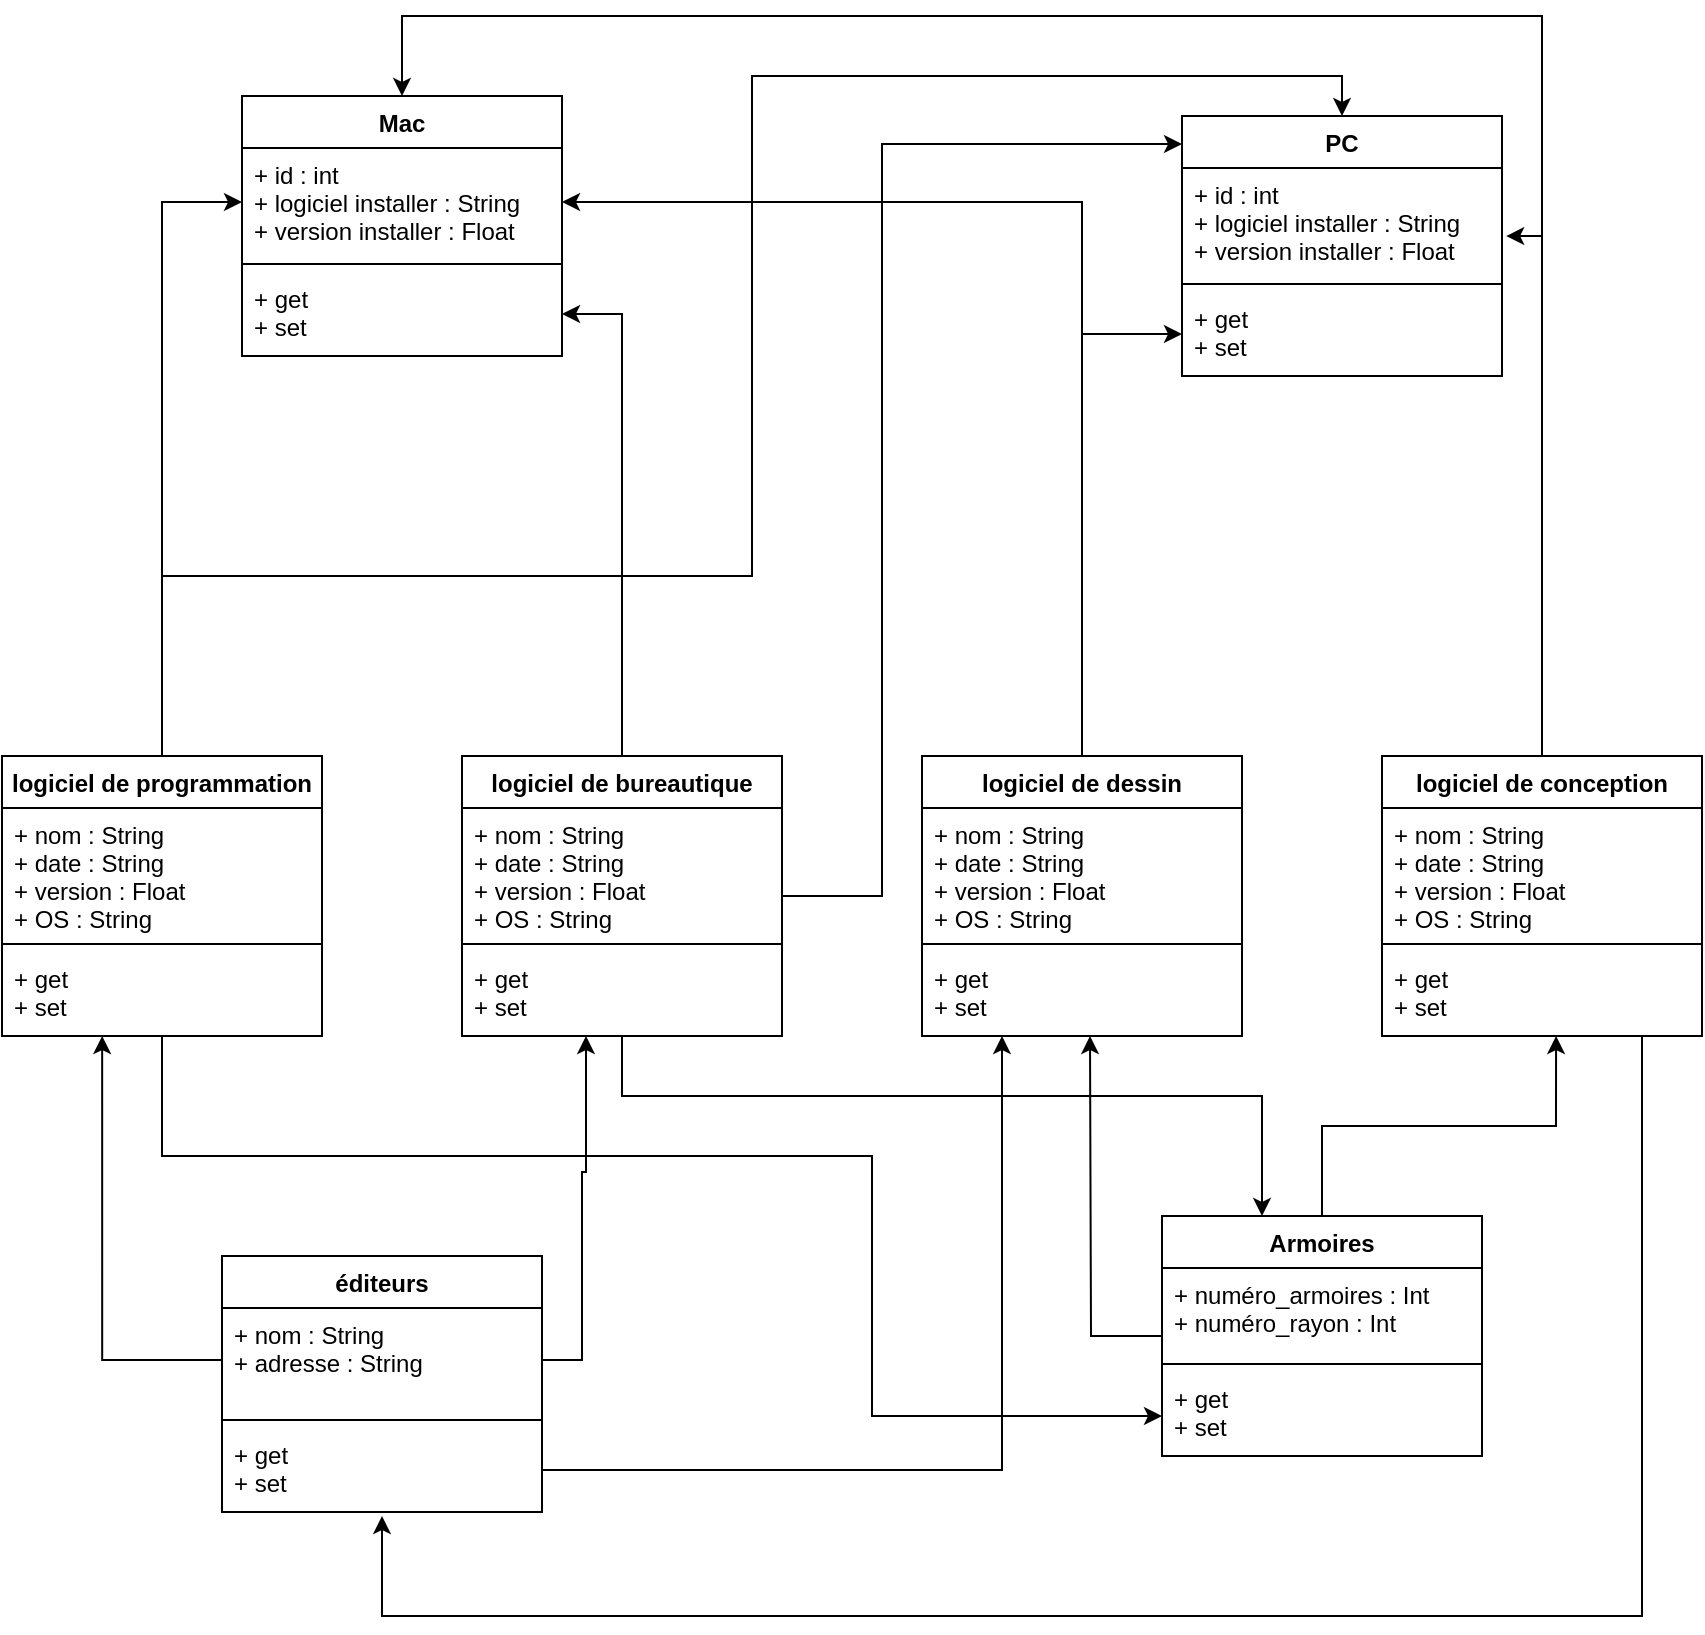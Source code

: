 <mxfile version="12.6.1" type="github">
  <diagram id="C5RBs43oDa-KdzZeNtuy" name="Page-1">
    <mxGraphModel dx="1102" dy="1780" grid="1" gridSize="10" guides="1" tooltips="1" connect="1" arrows="1" fold="1" page="1" pageScale="1" pageWidth="827" pageHeight="1169" math="0" shadow="0">
      <root>
        <mxCell id="WIyWlLk6GJQsqaUBKTNV-0"/>
        <mxCell id="WIyWlLk6GJQsqaUBKTNV-1" parent="WIyWlLk6GJQsqaUBKTNV-0"/>
        <mxCell id="AofymKX_eStTces13Uos-29" style="edgeStyle=orthogonalEdgeStyle;rounded=0;orthogonalLoop=1;jettySize=auto;html=1;entryX=1;entryY=0.5;entryDx=0;entryDy=0;" edge="1" parent="WIyWlLk6GJQsqaUBKTNV-1" source="kCWOjqtQE3j7d7yytdrT-0" target="AofymKX_eStTces13Uos-21">
          <mxGeometry relative="1" as="geometry"/>
        </mxCell>
        <mxCell id="AofymKX_eStTces13Uos-33" style="edgeStyle=orthogonalEdgeStyle;rounded=0;orthogonalLoop=1;jettySize=auto;html=1;entryX=0;entryY=0.108;entryDx=0;entryDy=0;entryPerimeter=0;" edge="1" parent="WIyWlLk6GJQsqaUBKTNV-1" source="kCWOjqtQE3j7d7yytdrT-0" target="kCWOjqtQE3j7d7yytdrT-36">
          <mxGeometry relative="1" as="geometry">
            <Array as="points">
              <mxPoint x="460" y="250"/>
              <mxPoint x="460" y="-126"/>
            </Array>
          </mxGeometry>
        </mxCell>
        <mxCell id="kCWOjqtQE3j7d7yytdrT-0" value="logiciel de bureautique" style="swimlane;fontStyle=1;align=center;verticalAlign=top;childLayout=stackLayout;horizontal=1;startSize=26;horizontalStack=0;resizeParent=1;resizeParentMax=0;resizeLast=0;collapsible=1;marginBottom=0;" parent="WIyWlLk6GJQsqaUBKTNV-1" vertex="1">
          <mxGeometry x="250" y="180" width="160" height="140" as="geometry"/>
        </mxCell>
        <mxCell id="AofymKX_eStTces13Uos-6" value="+ nom : String&#xa;+ date : String&#xa;+ version : Float&#xa;+ OS : String" style="text;strokeColor=none;fillColor=none;align=left;verticalAlign=top;spacingLeft=4;spacingRight=4;overflow=hidden;rotatable=0;points=[[0,0.5],[1,0.5]];portConstraint=eastwest;" vertex="1" parent="kCWOjqtQE3j7d7yytdrT-0">
          <mxGeometry y="26" width="160" height="64" as="geometry"/>
        </mxCell>
        <mxCell id="kCWOjqtQE3j7d7yytdrT-2" value="" style="line;strokeWidth=1;fillColor=none;align=left;verticalAlign=middle;spacingTop=-1;spacingLeft=3;spacingRight=3;rotatable=0;labelPosition=right;points=[];portConstraint=eastwest;" parent="kCWOjqtQE3j7d7yytdrT-0" vertex="1">
          <mxGeometry y="90" width="160" height="8" as="geometry"/>
        </mxCell>
        <mxCell id="AofymKX_eStTces13Uos-18" value="+ get&#xa;+ set&#xa;" style="text;strokeColor=none;fillColor=none;align=left;verticalAlign=top;spacingLeft=4;spacingRight=4;overflow=hidden;rotatable=0;points=[[0,0.5],[1,0.5]];portConstraint=eastwest;" vertex="1" parent="kCWOjqtQE3j7d7yytdrT-0">
          <mxGeometry y="98" width="160" height="42" as="geometry"/>
        </mxCell>
        <mxCell id="AofymKX_eStTces13Uos-30" style="edgeStyle=orthogonalEdgeStyle;rounded=0;orthogonalLoop=1;jettySize=auto;html=1;entryX=0;entryY=0.5;entryDx=0;entryDy=0;" edge="1" parent="WIyWlLk6GJQsqaUBKTNV-1" source="kCWOjqtQE3j7d7yytdrT-4" target="AofymKX_eStTces13Uos-22">
          <mxGeometry relative="1" as="geometry"/>
        </mxCell>
        <mxCell id="AofymKX_eStTces13Uos-32" style="edgeStyle=orthogonalEdgeStyle;rounded=0;orthogonalLoop=1;jettySize=auto;html=1;entryX=1;entryY=0.5;entryDx=0;entryDy=0;" edge="1" parent="WIyWlLk6GJQsqaUBKTNV-1" source="kCWOjqtQE3j7d7yytdrT-4" target="kCWOjqtQE3j7d7yytdrT-33">
          <mxGeometry relative="1" as="geometry"/>
        </mxCell>
        <mxCell id="kCWOjqtQE3j7d7yytdrT-4" value="logiciel de dessin" style="swimlane;fontStyle=1;align=center;verticalAlign=top;childLayout=stackLayout;horizontal=1;startSize=26;horizontalStack=0;resizeParent=1;resizeParentMax=0;resizeLast=0;collapsible=1;marginBottom=0;" parent="WIyWlLk6GJQsqaUBKTNV-1" vertex="1">
          <mxGeometry x="480" y="180" width="160" height="140" as="geometry"/>
        </mxCell>
        <mxCell id="AofymKX_eStTces13Uos-7" value="+ nom : String&#xa;+ date : String&#xa;+ version : Float&#xa;+ OS : String" style="text;strokeColor=none;fillColor=none;align=left;verticalAlign=top;spacingLeft=4;spacingRight=4;overflow=hidden;rotatable=0;points=[[0,0.5],[1,0.5]];portConstraint=eastwest;" vertex="1" parent="kCWOjqtQE3j7d7yytdrT-4">
          <mxGeometry y="26" width="160" height="64" as="geometry"/>
        </mxCell>
        <mxCell id="kCWOjqtQE3j7d7yytdrT-6" value="" style="line;strokeWidth=1;fillColor=none;align=left;verticalAlign=middle;spacingTop=-1;spacingLeft=3;spacingRight=3;rotatable=0;labelPosition=right;points=[];portConstraint=eastwest;" parent="kCWOjqtQE3j7d7yytdrT-4" vertex="1">
          <mxGeometry y="90" width="160" height="8" as="geometry"/>
        </mxCell>
        <mxCell id="AofymKX_eStTces13Uos-19" value="+ get&#xa;+ set&#xa;" style="text;strokeColor=none;fillColor=none;align=left;verticalAlign=top;spacingLeft=4;spacingRight=4;overflow=hidden;rotatable=0;points=[[0,0.5],[1,0.5]];portConstraint=eastwest;" vertex="1" parent="kCWOjqtQE3j7d7yytdrT-4">
          <mxGeometry y="98" width="160" height="42" as="geometry"/>
        </mxCell>
        <mxCell id="AofymKX_eStTces13Uos-27" style="edgeStyle=orthogonalEdgeStyle;rounded=0;orthogonalLoop=1;jettySize=auto;html=1;entryX=1.013;entryY=0.63;entryDx=0;entryDy=0;entryPerimeter=0;" edge="1" parent="WIyWlLk6GJQsqaUBKTNV-1" source="kCWOjqtQE3j7d7yytdrT-8" target="AofymKX_eStTces13Uos-1">
          <mxGeometry relative="1" as="geometry"/>
        </mxCell>
        <mxCell id="AofymKX_eStTces13Uos-31" style="edgeStyle=orthogonalEdgeStyle;rounded=0;orthogonalLoop=1;jettySize=auto;html=1;entryX=0.5;entryY=0;entryDx=0;entryDy=0;" edge="1" parent="WIyWlLk6GJQsqaUBKTNV-1" source="kCWOjqtQE3j7d7yytdrT-8" target="kCWOjqtQE3j7d7yytdrT-32">
          <mxGeometry relative="1" as="geometry">
            <Array as="points">
              <mxPoint x="790" y="-190"/>
              <mxPoint x="220" y="-190"/>
            </Array>
          </mxGeometry>
        </mxCell>
        <mxCell id="kCWOjqtQE3j7d7yytdrT-8" value="logiciel de conception" style="swimlane;fontStyle=1;align=center;verticalAlign=top;childLayout=stackLayout;horizontal=1;startSize=26;horizontalStack=0;resizeParent=1;resizeParentMax=0;resizeLast=0;collapsible=1;marginBottom=0;" parent="WIyWlLk6GJQsqaUBKTNV-1" vertex="1">
          <mxGeometry x="710" y="180" width="160" height="140" as="geometry"/>
        </mxCell>
        <mxCell id="AofymKX_eStTces13Uos-8" value="+ nom : String&#xa;+ date : String&#xa;+ version : Float&#xa;+ OS : String" style="text;strokeColor=none;fillColor=none;align=left;verticalAlign=top;spacingLeft=4;spacingRight=4;overflow=hidden;rotatable=0;points=[[0,0.5],[1,0.5]];portConstraint=eastwest;" vertex="1" parent="kCWOjqtQE3j7d7yytdrT-8">
          <mxGeometry y="26" width="160" height="64" as="geometry"/>
        </mxCell>
        <mxCell id="kCWOjqtQE3j7d7yytdrT-10" value="" style="line;strokeWidth=1;fillColor=none;align=left;verticalAlign=middle;spacingTop=-1;spacingLeft=3;spacingRight=3;rotatable=0;labelPosition=right;points=[];portConstraint=eastwest;" parent="kCWOjqtQE3j7d7yytdrT-8" vertex="1">
          <mxGeometry y="90" width="160" height="8" as="geometry"/>
        </mxCell>
        <mxCell id="AofymKX_eStTces13Uos-20" value="+ get&#xa;+ set&#xa;" style="text;strokeColor=none;fillColor=none;align=left;verticalAlign=top;spacingLeft=4;spacingRight=4;overflow=hidden;rotatable=0;points=[[0,0.5],[1,0.5]];portConstraint=eastwest;" vertex="1" parent="kCWOjqtQE3j7d7yytdrT-8">
          <mxGeometry y="98" width="160" height="42" as="geometry"/>
        </mxCell>
        <mxCell id="AofymKX_eStTces13Uos-28" style="edgeStyle=orthogonalEdgeStyle;rounded=0;orthogonalLoop=1;jettySize=auto;html=1;entryX=0;entryY=0.5;entryDx=0;entryDy=0;" edge="1" parent="WIyWlLk6GJQsqaUBKTNV-1" source="kCWOjqtQE3j7d7yytdrT-13" target="kCWOjqtQE3j7d7yytdrT-33">
          <mxGeometry relative="1" as="geometry"/>
        </mxCell>
        <mxCell id="AofymKX_eStTces13Uos-34" style="edgeStyle=orthogonalEdgeStyle;rounded=0;orthogonalLoop=1;jettySize=auto;html=1;entryX=0.5;entryY=0;entryDx=0;entryDy=0;" edge="1" parent="WIyWlLk6GJQsqaUBKTNV-1" source="kCWOjqtQE3j7d7yytdrT-13" target="kCWOjqtQE3j7d7yytdrT-36">
          <mxGeometry relative="1" as="geometry">
            <Array as="points">
              <mxPoint x="100" y="90"/>
              <mxPoint x="395" y="90"/>
              <mxPoint x="395" y="-160"/>
              <mxPoint x="690" y="-160"/>
            </Array>
          </mxGeometry>
        </mxCell>
        <mxCell id="kCWOjqtQE3j7d7yytdrT-13" value="logiciel de programmation" style="swimlane;fontStyle=1;align=center;verticalAlign=top;childLayout=stackLayout;horizontal=1;startSize=26;horizontalStack=0;resizeParent=1;resizeParentMax=0;resizeLast=0;collapsible=1;marginBottom=0;" parent="WIyWlLk6GJQsqaUBKTNV-1" vertex="1">
          <mxGeometry x="20" y="180" width="160" height="140" as="geometry"/>
        </mxCell>
        <mxCell id="kCWOjqtQE3j7d7yytdrT-26" value="+ nom : String&#xa;+ date : String&#xa;+ version : Float&#xa;+ OS : String" style="text;strokeColor=none;fillColor=none;align=left;verticalAlign=top;spacingLeft=4;spacingRight=4;overflow=hidden;rotatable=0;points=[[0,0.5],[1,0.5]];portConstraint=eastwest;" parent="kCWOjqtQE3j7d7yytdrT-13" vertex="1">
          <mxGeometry y="26" width="160" height="64" as="geometry"/>
        </mxCell>
        <mxCell id="kCWOjqtQE3j7d7yytdrT-15" value="" style="line;strokeWidth=1;fillColor=none;align=left;verticalAlign=middle;spacingTop=-1;spacingLeft=3;spacingRight=3;rotatable=0;labelPosition=right;points=[];portConstraint=eastwest;" parent="kCWOjqtQE3j7d7yytdrT-13" vertex="1">
          <mxGeometry y="90" width="160" height="8" as="geometry"/>
        </mxCell>
        <mxCell id="AofymKX_eStTces13Uos-17" value="+ get&#xa;+ set&#xa;" style="text;strokeColor=none;fillColor=none;align=left;verticalAlign=top;spacingLeft=4;spacingRight=4;overflow=hidden;rotatable=0;points=[[0,0.5],[1,0.5]];portConstraint=eastwest;" vertex="1" parent="kCWOjqtQE3j7d7yytdrT-13">
          <mxGeometry y="98" width="160" height="42" as="geometry"/>
        </mxCell>
        <mxCell id="kCWOjqtQE3j7d7yytdrT-18" value="éditeurs" style="swimlane;fontStyle=1;align=center;verticalAlign=top;childLayout=stackLayout;horizontal=1;startSize=26;horizontalStack=0;resizeParent=1;resizeParentMax=0;resizeLast=0;collapsible=1;marginBottom=0;" parent="WIyWlLk6GJQsqaUBKTNV-1" vertex="1">
          <mxGeometry x="130" y="430" width="160" height="128" as="geometry"/>
        </mxCell>
        <mxCell id="kCWOjqtQE3j7d7yytdrT-19" value="+ nom : String&#xa;+ adresse : String&#xa;" style="text;strokeColor=none;fillColor=none;align=left;verticalAlign=top;spacingLeft=4;spacingRight=4;overflow=hidden;rotatable=0;points=[[0,0.5],[1,0.5]];portConstraint=eastwest;" parent="kCWOjqtQE3j7d7yytdrT-18" vertex="1">
          <mxGeometry y="26" width="160" height="52" as="geometry"/>
        </mxCell>
        <mxCell id="kCWOjqtQE3j7d7yytdrT-20" value="" style="line;strokeWidth=1;fillColor=none;align=left;verticalAlign=middle;spacingTop=-1;spacingLeft=3;spacingRight=3;rotatable=0;labelPosition=right;points=[];portConstraint=eastwest;" parent="kCWOjqtQE3j7d7yytdrT-18" vertex="1">
          <mxGeometry y="78" width="160" height="8" as="geometry"/>
        </mxCell>
        <mxCell id="kCWOjqtQE3j7d7yytdrT-21" value="+ get&#xa;+ set&#xa;" style="text;strokeColor=none;fillColor=none;align=left;verticalAlign=top;spacingLeft=4;spacingRight=4;overflow=hidden;rotatable=0;points=[[0,0.5],[1,0.5]];portConstraint=eastwest;" parent="kCWOjqtQE3j7d7yytdrT-18" vertex="1">
          <mxGeometry y="86" width="160" height="42" as="geometry"/>
        </mxCell>
        <mxCell id="kCWOjqtQE3j7d7yytdrT-32" value="Mac" style="swimlane;fontStyle=1;align=center;verticalAlign=top;childLayout=stackLayout;horizontal=1;startSize=26;horizontalStack=0;resizeParent=1;resizeParentMax=0;resizeLast=0;collapsible=1;marginBottom=0;" parent="WIyWlLk6GJQsqaUBKTNV-1" vertex="1">
          <mxGeometry x="140" y="-150" width="160" height="130" as="geometry"/>
        </mxCell>
        <mxCell id="kCWOjqtQE3j7d7yytdrT-33" value="+ id : int&#xa;+ logiciel installer : String&#xa;+ version installer : Float" style="text;strokeColor=none;fillColor=none;align=left;verticalAlign=top;spacingLeft=4;spacingRight=4;overflow=hidden;rotatable=0;points=[[0,0.5],[1,0.5]];portConstraint=eastwest;" parent="kCWOjqtQE3j7d7yytdrT-32" vertex="1">
          <mxGeometry y="26" width="160" height="54" as="geometry"/>
        </mxCell>
        <mxCell id="kCWOjqtQE3j7d7yytdrT-34" value="" style="line;strokeWidth=1;fillColor=none;align=left;verticalAlign=middle;spacingTop=-1;spacingLeft=3;spacingRight=3;rotatable=0;labelPosition=right;points=[];portConstraint=eastwest;" parent="kCWOjqtQE3j7d7yytdrT-32" vertex="1">
          <mxGeometry y="80" width="160" height="8" as="geometry"/>
        </mxCell>
        <mxCell id="AofymKX_eStTces13Uos-21" value="+ get&#xa;+ set&#xa;" style="text;strokeColor=none;fillColor=none;align=left;verticalAlign=top;spacingLeft=4;spacingRight=4;overflow=hidden;rotatable=0;points=[[0,0.5],[1,0.5]];portConstraint=eastwest;" vertex="1" parent="kCWOjqtQE3j7d7yytdrT-32">
          <mxGeometry y="88" width="160" height="42" as="geometry"/>
        </mxCell>
        <mxCell id="kCWOjqtQE3j7d7yytdrT-36" value="PC" style="swimlane;fontStyle=1;align=center;verticalAlign=top;childLayout=stackLayout;horizontal=1;startSize=26;horizontalStack=0;resizeParent=1;resizeParentMax=0;resizeLast=0;collapsible=1;marginBottom=0;" parent="WIyWlLk6GJQsqaUBKTNV-1" vertex="1">
          <mxGeometry x="610" y="-140" width="160" height="130" as="geometry"/>
        </mxCell>
        <mxCell id="AofymKX_eStTces13Uos-1" value="+ id : int&#xa;+ logiciel installer : String&#xa;+ version installer : Float" style="text;strokeColor=none;fillColor=none;align=left;verticalAlign=top;spacingLeft=4;spacingRight=4;overflow=hidden;rotatable=0;points=[[0,0.5],[1,0.5]];portConstraint=eastwest;" vertex="1" parent="kCWOjqtQE3j7d7yytdrT-36">
          <mxGeometry y="26" width="160" height="54" as="geometry"/>
        </mxCell>
        <mxCell id="kCWOjqtQE3j7d7yytdrT-38" value="" style="line;strokeWidth=1;fillColor=none;align=left;verticalAlign=middle;spacingTop=-1;spacingLeft=3;spacingRight=3;rotatable=0;labelPosition=right;points=[];portConstraint=eastwest;" parent="kCWOjqtQE3j7d7yytdrT-36" vertex="1">
          <mxGeometry y="80" width="160" height="8" as="geometry"/>
        </mxCell>
        <mxCell id="AofymKX_eStTces13Uos-22" value="+ get&#xa;+ set&#xa;" style="text;strokeColor=none;fillColor=none;align=left;verticalAlign=top;spacingLeft=4;spacingRight=4;overflow=hidden;rotatable=0;points=[[0,0.5],[1,0.5]];portConstraint=eastwest;" vertex="1" parent="kCWOjqtQE3j7d7yytdrT-36">
          <mxGeometry y="88" width="160" height="42" as="geometry"/>
        </mxCell>
        <mxCell id="AofymKX_eStTces13Uos-13" style="edgeStyle=orthogonalEdgeStyle;rounded=0;orthogonalLoop=1;jettySize=auto;html=1;entryX=0.544;entryY=1;entryDx=0;entryDy=0;entryPerimeter=0;" edge="1" parent="WIyWlLk6GJQsqaUBKTNV-1" source="AofymKX_eStTces13Uos-2" target="AofymKX_eStTces13Uos-20">
          <mxGeometry relative="1" as="geometry">
            <mxPoint x="797" y="330" as="targetPoint"/>
          </mxGeometry>
        </mxCell>
        <mxCell id="AofymKX_eStTces13Uos-14" style="edgeStyle=orthogonalEdgeStyle;rounded=0;orthogonalLoop=1;jettySize=auto;html=1;" edge="1" parent="WIyWlLk6GJQsqaUBKTNV-1" source="AofymKX_eStTces13Uos-2">
          <mxGeometry relative="1" as="geometry">
            <mxPoint x="564" y="320" as="targetPoint"/>
          </mxGeometry>
        </mxCell>
        <mxCell id="AofymKX_eStTces13Uos-2" value="Armoires" style="swimlane;fontStyle=1;align=center;verticalAlign=top;childLayout=stackLayout;horizontal=1;startSize=26;horizontalStack=0;resizeParent=1;resizeParentMax=0;resizeLast=0;collapsible=1;marginBottom=0;" vertex="1" parent="WIyWlLk6GJQsqaUBKTNV-1">
          <mxGeometry x="600" y="410" width="160" height="120" as="geometry"/>
        </mxCell>
        <mxCell id="AofymKX_eStTces13Uos-3" value="+ numéro_armoires : Int&#xa;+ numéro_rayon : Int" style="text;strokeColor=none;fillColor=none;align=left;verticalAlign=top;spacingLeft=4;spacingRight=4;overflow=hidden;rotatable=0;points=[[0,0.5],[1,0.5]];portConstraint=eastwest;" vertex="1" parent="AofymKX_eStTces13Uos-2">
          <mxGeometry y="26" width="160" height="44" as="geometry"/>
        </mxCell>
        <mxCell id="AofymKX_eStTces13Uos-4" value="" style="line;strokeWidth=1;fillColor=none;align=left;verticalAlign=middle;spacingTop=-1;spacingLeft=3;spacingRight=3;rotatable=0;labelPosition=right;points=[];portConstraint=eastwest;" vertex="1" parent="AofymKX_eStTces13Uos-2">
          <mxGeometry y="70" width="160" height="8" as="geometry"/>
        </mxCell>
        <mxCell id="AofymKX_eStTces13Uos-23" value="+ get&#xa;+ set&#xa;" style="text;strokeColor=none;fillColor=none;align=left;verticalAlign=top;spacingLeft=4;spacingRight=4;overflow=hidden;rotatable=0;points=[[0,0.5],[1,0.5]];portConstraint=eastwest;" vertex="1" parent="AofymKX_eStTces13Uos-2">
          <mxGeometry y="78" width="160" height="42" as="geometry"/>
        </mxCell>
        <mxCell id="AofymKX_eStTces13Uos-15" style="edgeStyle=orthogonalEdgeStyle;rounded=0;orthogonalLoop=1;jettySize=auto;html=1;" edge="1" parent="WIyWlLk6GJQsqaUBKTNV-1">
          <mxGeometry relative="1" as="geometry">
            <mxPoint x="330" y="320" as="sourcePoint"/>
            <mxPoint x="650" y="410" as="targetPoint"/>
            <Array as="points">
              <mxPoint x="330" y="350"/>
              <mxPoint x="650" y="350"/>
            </Array>
          </mxGeometry>
        </mxCell>
        <mxCell id="AofymKX_eStTces13Uos-16" style="edgeStyle=orthogonalEdgeStyle;rounded=0;orthogonalLoop=1;jettySize=auto;html=1;" edge="1" parent="WIyWlLk6GJQsqaUBKTNV-1" source="AofymKX_eStTces13Uos-17">
          <mxGeometry relative="1" as="geometry">
            <mxPoint x="100" y="323" as="sourcePoint"/>
            <mxPoint x="600" y="510" as="targetPoint"/>
            <Array as="points">
              <mxPoint x="100" y="380"/>
              <mxPoint x="455" y="380"/>
              <mxPoint x="455" y="510"/>
            </Array>
          </mxGeometry>
        </mxCell>
        <mxCell id="AofymKX_eStTces13Uos-35" style="edgeStyle=orthogonalEdgeStyle;rounded=0;orthogonalLoop=1;jettySize=auto;html=1;entryX=0.313;entryY=1;entryDx=0;entryDy=0;entryPerimeter=0;" edge="1" parent="WIyWlLk6GJQsqaUBKTNV-1" source="kCWOjqtQE3j7d7yytdrT-19" target="AofymKX_eStTces13Uos-17">
          <mxGeometry relative="1" as="geometry"/>
        </mxCell>
        <mxCell id="AofymKX_eStTces13Uos-36" style="edgeStyle=orthogonalEdgeStyle;rounded=0;orthogonalLoop=1;jettySize=auto;html=1;" edge="1" parent="WIyWlLk6GJQsqaUBKTNV-1" source="kCWOjqtQE3j7d7yytdrT-19">
          <mxGeometry relative="1" as="geometry">
            <mxPoint x="312" y="320" as="targetPoint"/>
            <Array as="points">
              <mxPoint x="310" y="482"/>
              <mxPoint x="310" y="388"/>
              <mxPoint x="312" y="388"/>
            </Array>
          </mxGeometry>
        </mxCell>
        <mxCell id="AofymKX_eStTces13Uos-37" style="edgeStyle=orthogonalEdgeStyle;rounded=0;orthogonalLoop=1;jettySize=auto;html=1;entryX=0.25;entryY=1;entryDx=0;entryDy=0;" edge="1" parent="WIyWlLk6GJQsqaUBKTNV-1" source="kCWOjqtQE3j7d7yytdrT-21" target="kCWOjqtQE3j7d7yytdrT-4">
          <mxGeometry relative="1" as="geometry"/>
        </mxCell>
        <mxCell id="AofymKX_eStTces13Uos-38" style="edgeStyle=orthogonalEdgeStyle;rounded=0;orthogonalLoop=1;jettySize=auto;html=1;entryX=0.5;entryY=1.048;entryDx=0;entryDy=0;entryPerimeter=0;" edge="1" parent="WIyWlLk6GJQsqaUBKTNV-1" source="AofymKX_eStTces13Uos-20" target="kCWOjqtQE3j7d7yytdrT-21">
          <mxGeometry relative="1" as="geometry">
            <Array as="points">
              <mxPoint x="840" y="610"/>
              <mxPoint x="210" y="610"/>
            </Array>
          </mxGeometry>
        </mxCell>
      </root>
    </mxGraphModel>
  </diagram>
</mxfile>
